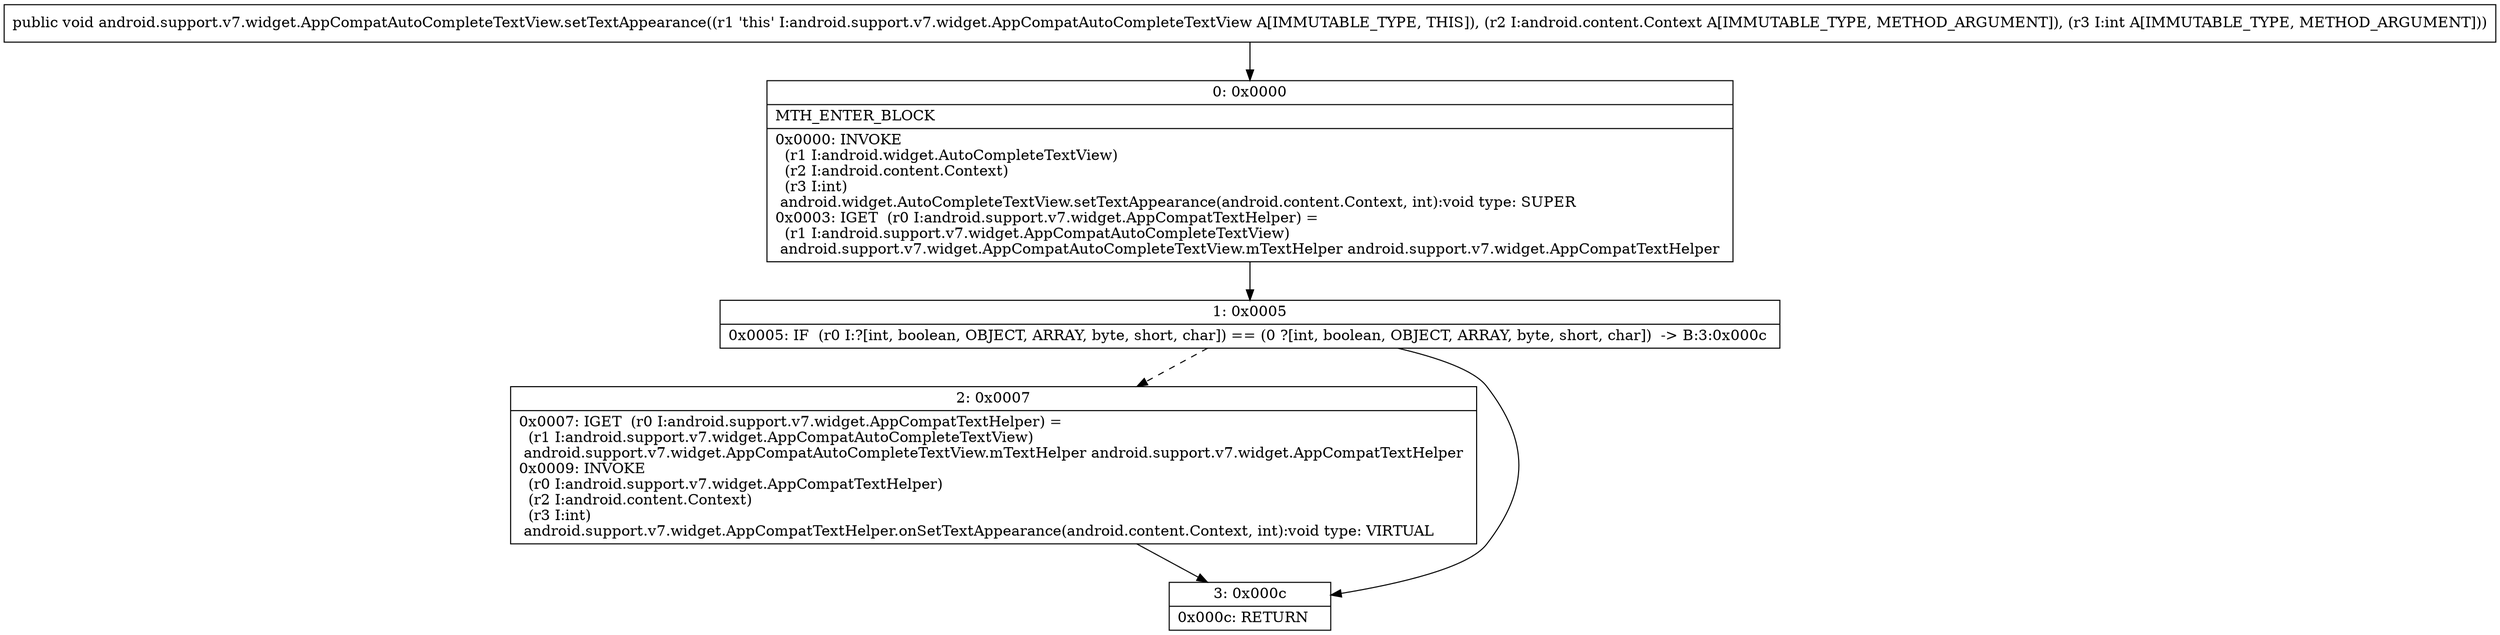 digraph "CFG forandroid.support.v7.widget.AppCompatAutoCompleteTextView.setTextAppearance(Landroid\/content\/Context;I)V" {
Node_0 [shape=record,label="{0\:\ 0x0000|MTH_ENTER_BLOCK\l|0x0000: INVOKE  \l  (r1 I:android.widget.AutoCompleteTextView)\l  (r2 I:android.content.Context)\l  (r3 I:int)\l android.widget.AutoCompleteTextView.setTextAppearance(android.content.Context, int):void type: SUPER \l0x0003: IGET  (r0 I:android.support.v7.widget.AppCompatTextHelper) = \l  (r1 I:android.support.v7.widget.AppCompatAutoCompleteTextView)\l android.support.v7.widget.AppCompatAutoCompleteTextView.mTextHelper android.support.v7.widget.AppCompatTextHelper \l}"];
Node_1 [shape=record,label="{1\:\ 0x0005|0x0005: IF  (r0 I:?[int, boolean, OBJECT, ARRAY, byte, short, char]) == (0 ?[int, boolean, OBJECT, ARRAY, byte, short, char])  \-\> B:3:0x000c \l}"];
Node_2 [shape=record,label="{2\:\ 0x0007|0x0007: IGET  (r0 I:android.support.v7.widget.AppCompatTextHelper) = \l  (r1 I:android.support.v7.widget.AppCompatAutoCompleteTextView)\l android.support.v7.widget.AppCompatAutoCompleteTextView.mTextHelper android.support.v7.widget.AppCompatTextHelper \l0x0009: INVOKE  \l  (r0 I:android.support.v7.widget.AppCompatTextHelper)\l  (r2 I:android.content.Context)\l  (r3 I:int)\l android.support.v7.widget.AppCompatTextHelper.onSetTextAppearance(android.content.Context, int):void type: VIRTUAL \l}"];
Node_3 [shape=record,label="{3\:\ 0x000c|0x000c: RETURN   \l}"];
MethodNode[shape=record,label="{public void android.support.v7.widget.AppCompatAutoCompleteTextView.setTextAppearance((r1 'this' I:android.support.v7.widget.AppCompatAutoCompleteTextView A[IMMUTABLE_TYPE, THIS]), (r2 I:android.content.Context A[IMMUTABLE_TYPE, METHOD_ARGUMENT]), (r3 I:int A[IMMUTABLE_TYPE, METHOD_ARGUMENT])) }"];
MethodNode -> Node_0;
Node_0 -> Node_1;
Node_1 -> Node_2[style=dashed];
Node_1 -> Node_3;
Node_2 -> Node_3;
}

